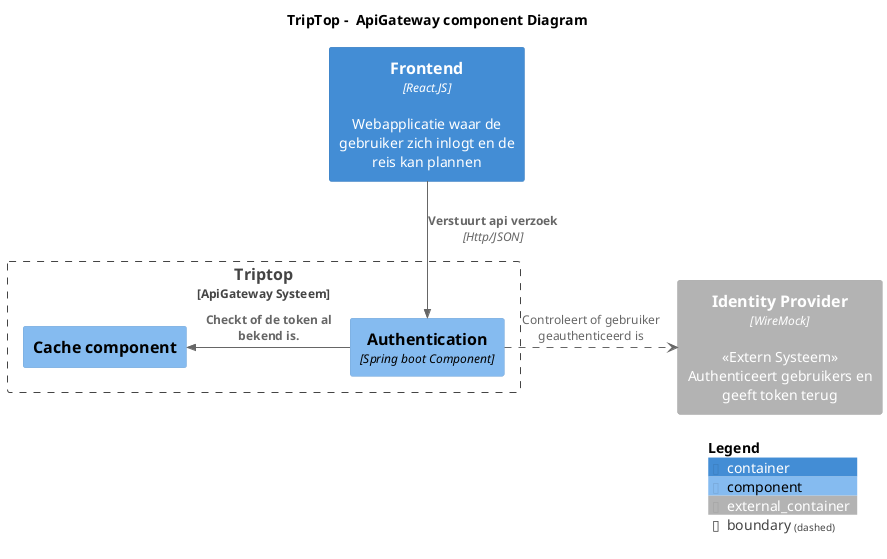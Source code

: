 @startuml
!include <C4/C4_Component>

title TripTop -  ApiGateway component Diagram

!define DottedRel_U(from,to,label) from -[dashed]up-> to : label
!define DottedRel_D(from,to,label) from -[dashed]down-> to : label
!define DottedRel_L(from,to,label) from -[dashed]left-> to : label
!define DottedRel_R(from,to,label) from -[dashed]right-> to : label

Container(frontend, "Frontend", "React.JS", "Webapplicatie waar de gebruiker zich inlogt en de reis kan plannen")

Boundary(system, "Triptop", "ApiGateway Systeem") {
    Component(auth, "Authentication", "Spring boot Component")
    Component(cache, "Cache component")
}

Container_Ext(id_provider, "Identity Provider", WireMock, "<<Extern Systeem>>\nAuthenticeert gebruikers en geeft token terug")

Rel_D(frontend, auth, "Verstuurt api verzoek", Http/JSON)

DottedRel_R(auth, id_provider, "Controleert of gebruiker geauthenticeerd is")
Rel_L(auth, cache, "Checkt of de token al bekend is.")

SHOW_LEGEND()

@enduml
